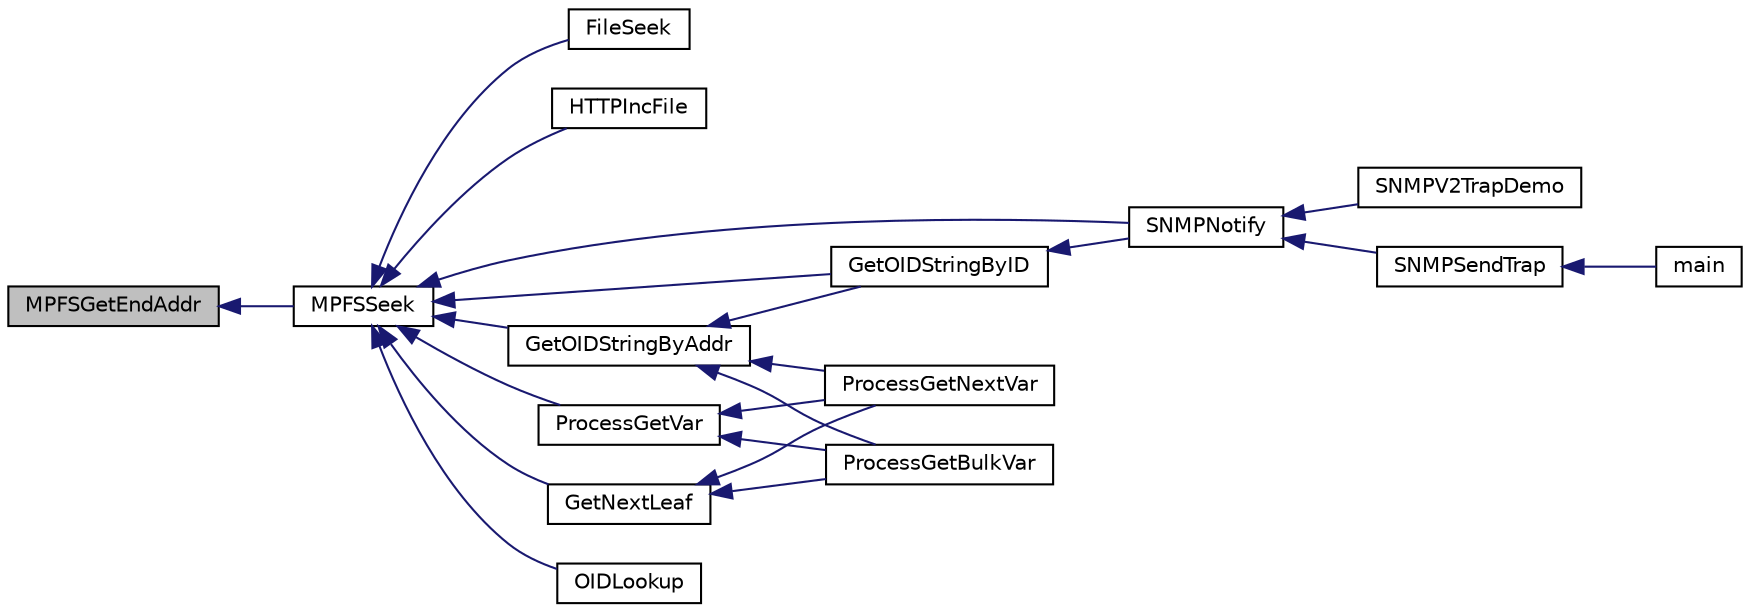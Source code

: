 digraph "MPFSGetEndAddr"
{
  edge [fontname="Helvetica",fontsize="10",labelfontname="Helvetica",labelfontsize="10"];
  node [fontname="Helvetica",fontsize="10",shape=record];
  rankdir="LR";
  Node1 [label="MPFSGetEndAddr",height=0.2,width=0.4,color="black", fillcolor="grey75", style="filled", fontcolor="black"];
  Node1 -> Node2 [dir="back",color="midnightblue",fontsize="10",style="solid",fontname="Helvetica"];
  Node2 [label="MPFSSeek",height=0.2,width=0.4,color="black", fillcolor="white", style="filled",URL="$_m_p_f_s2_8c.html#aa7554eb69c3ee75485332ea232867e88"];
  Node2 -> Node3 [dir="back",color="midnightblue",fontsize="10",style="solid",fontname="Helvetica"];
  Node3 [label="FileSeek",height=0.2,width=0.4,color="black", fillcolor="white", style="filled",URL="$_file_system_8c.html#a3125bcf58f339ee61661f4df158c94f4"];
  Node2 -> Node4 [dir="back",color="midnightblue",fontsize="10",style="solid",fontname="Helvetica"];
  Node4 [label="HTTPIncFile",height=0.2,width=0.4,color="black", fillcolor="white", style="filled",URL="$_h_t_t_p2_8c.html#a84ac1770d087ee81a24b9793b0f9ebac"];
  Node2 -> Node5 [dir="back",color="midnightblue",fontsize="10",style="solid",fontname="Helvetica"];
  Node5 [label="SNMPNotify",height=0.2,width=0.4,color="black", fillcolor="white", style="filled",URL="$_s_n_m_p_8c.html#a16e8b58a42a315779a1a8ed3751d852e"];
  Node5 -> Node6 [dir="back",color="midnightblue",fontsize="10",style="solid",fontname="Helvetica"];
  Node6 [label="SNMPV2TrapDemo",height=0.2,width=0.4,color="black", fillcolor="white", style="filled",URL="$_main_demo_8h.html#a7749ce2ce6712a29fad2cb9ab17a28a8"];
  Node5 -> Node7 [dir="back",color="midnightblue",fontsize="10",style="solid",fontname="Helvetica"];
  Node7 [label="SNMPSendTrap",height=0.2,width=0.4,color="black", fillcolor="white", style="filled",URL="$_custom_s_n_m_p_app_8c.html#aa00e26956b5144490e5129c412fc9f12"];
  Node7 -> Node8 [dir="back",color="midnightblue",fontsize="10",style="solid",fontname="Helvetica"];
  Node8 [label="main",height=0.2,width=0.4,color="black", fillcolor="white", style="filled",URL="$_main_demo_8c.html#a6288eba0f8e8ad3ab1544ad731eb7667"];
  Node2 -> Node9 [dir="back",color="midnightblue",fontsize="10",style="solid",fontname="Helvetica"];
  Node9 [label="GetOIDStringByID",height=0.2,width=0.4,color="black", fillcolor="white", style="filled",URL="$_s_n_m_p_8c.html#a2951937eca6dab2b6e94d77c7f261810"];
  Node9 -> Node5 [dir="back",color="midnightblue",fontsize="10",style="solid",fontname="Helvetica"];
  Node2 -> Node10 [dir="back",color="midnightblue",fontsize="10",style="solid",fontname="Helvetica"];
  Node10 [label="GetOIDStringByAddr",height=0.2,width=0.4,color="black", fillcolor="white", style="filled",URL="$_s_n_m_p_8c.html#abab121d85682f88742de71e09f666826"];
  Node10 -> Node9 [dir="back",color="midnightblue",fontsize="10",style="solid",fontname="Helvetica"];
  Node10 -> Node11 [dir="back",color="midnightblue",fontsize="10",style="solid",fontname="Helvetica"];
  Node11 [label="ProcessGetNextVar",height=0.2,width=0.4,color="black", fillcolor="white", style="filled",URL="$_s_n_m_p_8c.html#a5038b9575e8c8fcf600887de6ec1a752"];
  Node10 -> Node12 [dir="back",color="midnightblue",fontsize="10",style="solid",fontname="Helvetica"];
  Node12 [label="ProcessGetBulkVar",height=0.2,width=0.4,color="black", fillcolor="white", style="filled",URL="$_s_n_m_p_8c.html#ab94606b17c8c5a57807244e15e7039f7"];
  Node2 -> Node13 [dir="back",color="midnightblue",fontsize="10",style="solid",fontname="Helvetica"];
  Node13 [label="ProcessGetVar",height=0.2,width=0.4,color="black", fillcolor="white", style="filled",URL="$_s_n_m_p_8c.html#acf0bec2d8ca8cc891c42d97cfe41a65b"];
  Node13 -> Node11 [dir="back",color="midnightblue",fontsize="10",style="solid",fontname="Helvetica"];
  Node13 -> Node12 [dir="back",color="midnightblue",fontsize="10",style="solid",fontname="Helvetica"];
  Node2 -> Node14 [dir="back",color="midnightblue",fontsize="10",style="solid",fontname="Helvetica"];
  Node14 [label="OIDLookup",height=0.2,width=0.4,color="black", fillcolor="white", style="filled",URL="$_s_n_m_p_8c.html#a52ab93003dde8f3ea310988a944df188"];
  Node2 -> Node15 [dir="back",color="midnightblue",fontsize="10",style="solid",fontname="Helvetica"];
  Node15 [label="GetNextLeaf",height=0.2,width=0.4,color="black", fillcolor="white", style="filled",URL="$_s_n_m_p_8c.html#acbbaeda503a3af37adb704c44e238ee2"];
  Node15 -> Node11 [dir="back",color="midnightblue",fontsize="10",style="solid",fontname="Helvetica"];
  Node15 -> Node12 [dir="back",color="midnightblue",fontsize="10",style="solid",fontname="Helvetica"];
}
